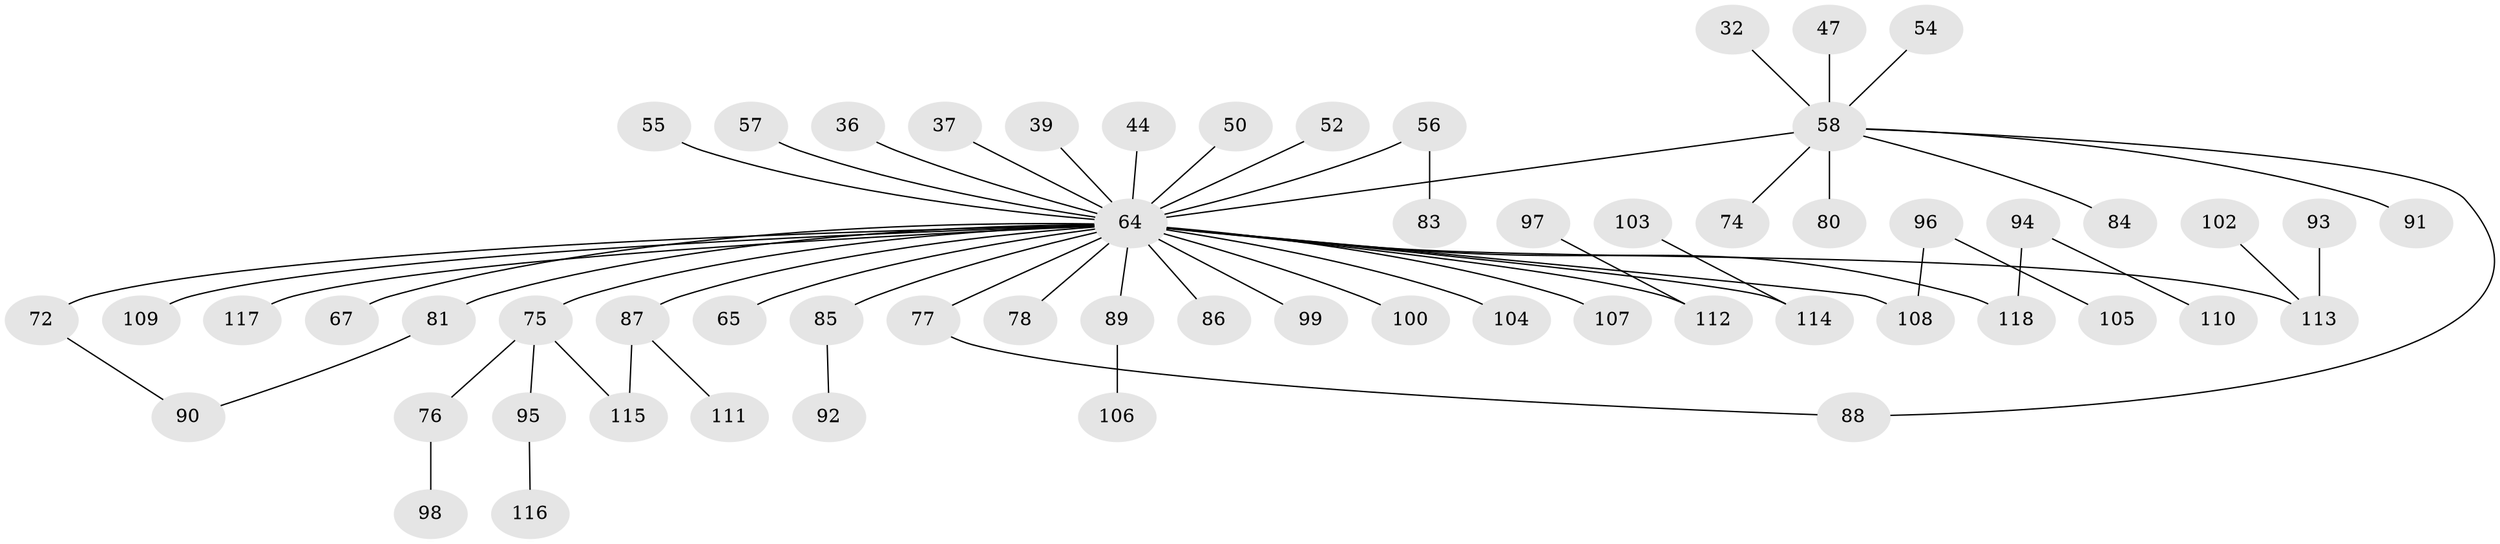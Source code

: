 // original degree distribution, {5: 0.03389830508474576, 6: 0.03389830508474576, 7: 0.01694915254237288, 3: 0.13559322033898305, 4: 0.0423728813559322, 1: 0.4745762711864407, 2: 0.2627118644067797}
// Generated by graph-tools (version 1.1) at 2025/41/03/09/25 04:41:39]
// undirected, 59 vertices, 61 edges
graph export_dot {
graph [start="1"]
  node [color=gray90,style=filled];
  32;
  36;
  37;
  39;
  44;
  47;
  50;
  52;
  54;
  55 [super="+29"];
  56 [super="+19+26"];
  57;
  58 [super="+41"];
  64 [super="+1+15+16+18+24+10+28+21+25"];
  65;
  67 [super="+38+53"];
  72;
  74;
  75 [super="+70"];
  76;
  77 [super="+31"];
  78 [super="+60"];
  80;
  81;
  83 [super="+43"];
  84;
  85;
  86;
  87 [super="+59+71"];
  88 [super="+13"];
  89 [super="+40+68"];
  90;
  91;
  92;
  93;
  94;
  95;
  96;
  97;
  98;
  99;
  100;
  102;
  103;
  104;
  105;
  106;
  107 [super="+62"];
  108 [super="+79"];
  109 [super="+48"];
  110;
  111;
  112 [super="+23+45"];
  113 [super="+73+30+42+66"];
  114 [super="+20+82+101"];
  115 [super="+61"];
  116;
  117 [super="+27"];
  118 [super="+69"];
  32 -- 58;
  36 -- 64;
  37 -- 64;
  39 -- 64;
  44 -- 64;
  47 -- 58;
  50 -- 64;
  52 -- 64;
  54 -- 58;
  55 -- 64;
  56 -- 64 [weight=2];
  56 -- 83;
  57 -- 64;
  58 -- 84;
  58 -- 64 [weight=2];
  58 -- 74;
  58 -- 80;
  58 -- 88;
  58 -- 91;
  64 -- 65;
  64 -- 104;
  64 -- 72;
  64 -- 81;
  64 -- 85;
  64 -- 99;
  64 -- 100;
  64 -- 86;
  64 -- 114;
  64 -- 67;
  64 -- 118;
  64 -- 108;
  64 -- 112;
  64 -- 117;
  64 -- 87;
  64 -- 113;
  64 -- 77;
  64 -- 89;
  64 -- 109;
  64 -- 78;
  64 -- 107;
  64 -- 75;
  72 -- 90;
  75 -- 115;
  75 -- 76;
  75 -- 95;
  76 -- 98;
  77 -- 88;
  81 -- 90;
  85 -- 92;
  87 -- 111;
  87 -- 115;
  89 -- 106;
  93 -- 113;
  94 -- 110;
  94 -- 118;
  95 -- 116;
  96 -- 105;
  96 -- 108;
  97 -- 112;
  102 -- 113;
  103 -- 114;
}
